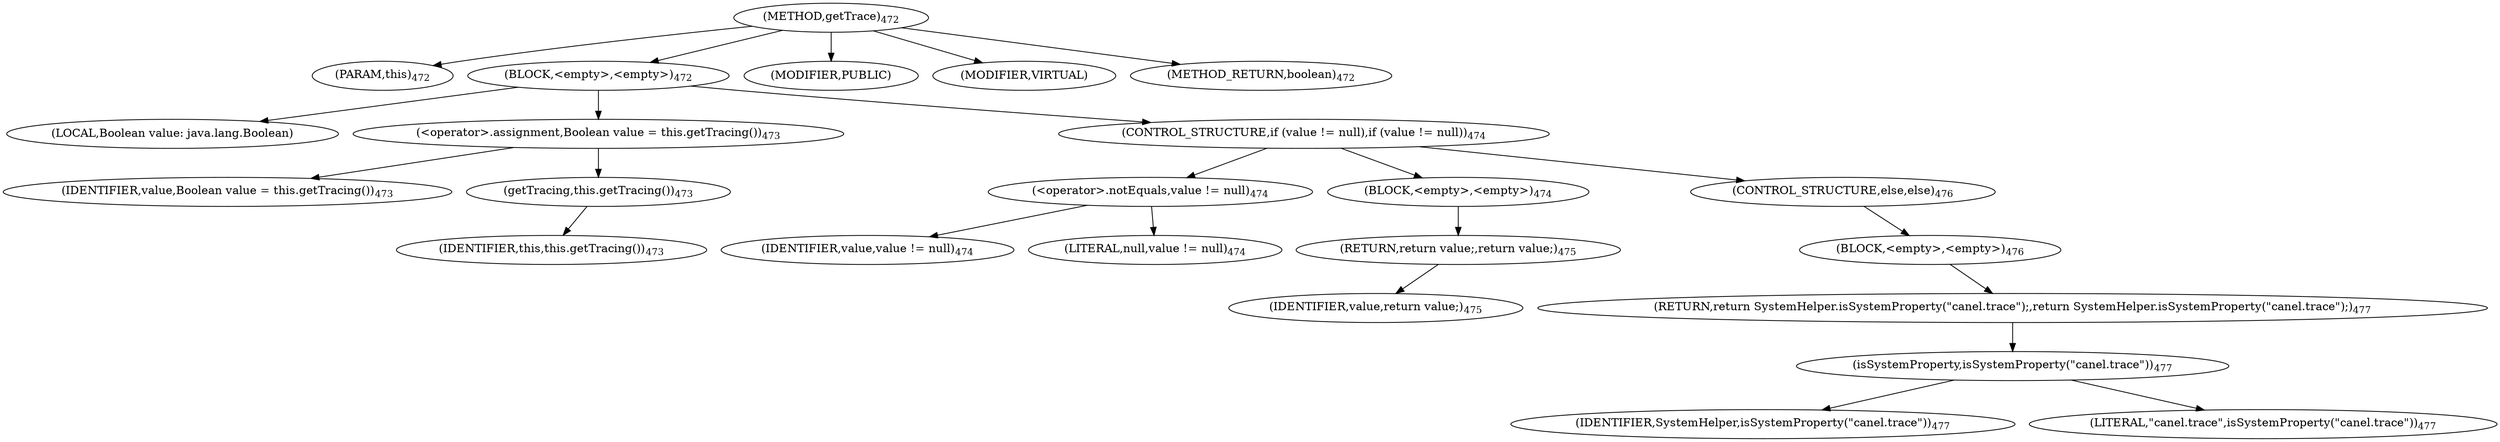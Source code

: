 digraph "getTrace" {  
"1356" [label = <(METHOD,getTrace)<SUB>472</SUB>> ]
"82" [label = <(PARAM,this)<SUB>472</SUB>> ]
"1357" [label = <(BLOCK,&lt;empty&gt;,&lt;empty&gt;)<SUB>472</SUB>> ]
"1358" [label = <(LOCAL,Boolean value: java.lang.Boolean)> ]
"1359" [label = <(&lt;operator&gt;.assignment,Boolean value = this.getTracing())<SUB>473</SUB>> ]
"1360" [label = <(IDENTIFIER,value,Boolean value = this.getTracing())<SUB>473</SUB>> ]
"1361" [label = <(getTracing,this.getTracing())<SUB>473</SUB>> ]
"81" [label = <(IDENTIFIER,this,this.getTracing())<SUB>473</SUB>> ]
"1362" [label = <(CONTROL_STRUCTURE,if (value != null),if (value != null))<SUB>474</SUB>> ]
"1363" [label = <(&lt;operator&gt;.notEquals,value != null)<SUB>474</SUB>> ]
"1364" [label = <(IDENTIFIER,value,value != null)<SUB>474</SUB>> ]
"1365" [label = <(LITERAL,null,value != null)<SUB>474</SUB>> ]
"1366" [label = <(BLOCK,&lt;empty&gt;,&lt;empty&gt;)<SUB>474</SUB>> ]
"1367" [label = <(RETURN,return value;,return value;)<SUB>475</SUB>> ]
"1368" [label = <(IDENTIFIER,value,return value;)<SUB>475</SUB>> ]
"1369" [label = <(CONTROL_STRUCTURE,else,else)<SUB>476</SUB>> ]
"1370" [label = <(BLOCK,&lt;empty&gt;,&lt;empty&gt;)<SUB>476</SUB>> ]
"1371" [label = <(RETURN,return SystemHelper.isSystemProperty(&quot;canel.trace&quot;);,return SystemHelper.isSystemProperty(&quot;canel.trace&quot;);)<SUB>477</SUB>> ]
"1372" [label = <(isSystemProperty,isSystemProperty(&quot;canel.trace&quot;))<SUB>477</SUB>> ]
"1373" [label = <(IDENTIFIER,SystemHelper,isSystemProperty(&quot;canel.trace&quot;))<SUB>477</SUB>> ]
"1374" [label = <(LITERAL,&quot;canel.trace&quot;,isSystemProperty(&quot;canel.trace&quot;))<SUB>477</SUB>> ]
"1375" [label = <(MODIFIER,PUBLIC)> ]
"1376" [label = <(MODIFIER,VIRTUAL)> ]
"1377" [label = <(METHOD_RETURN,boolean)<SUB>472</SUB>> ]
  "1356" -> "82" 
  "1356" -> "1357" 
  "1356" -> "1375" 
  "1356" -> "1376" 
  "1356" -> "1377" 
  "1357" -> "1358" 
  "1357" -> "1359" 
  "1357" -> "1362" 
  "1359" -> "1360" 
  "1359" -> "1361" 
  "1361" -> "81" 
  "1362" -> "1363" 
  "1362" -> "1366" 
  "1362" -> "1369" 
  "1363" -> "1364" 
  "1363" -> "1365" 
  "1366" -> "1367" 
  "1367" -> "1368" 
  "1369" -> "1370" 
  "1370" -> "1371" 
  "1371" -> "1372" 
  "1372" -> "1373" 
  "1372" -> "1374" 
}
